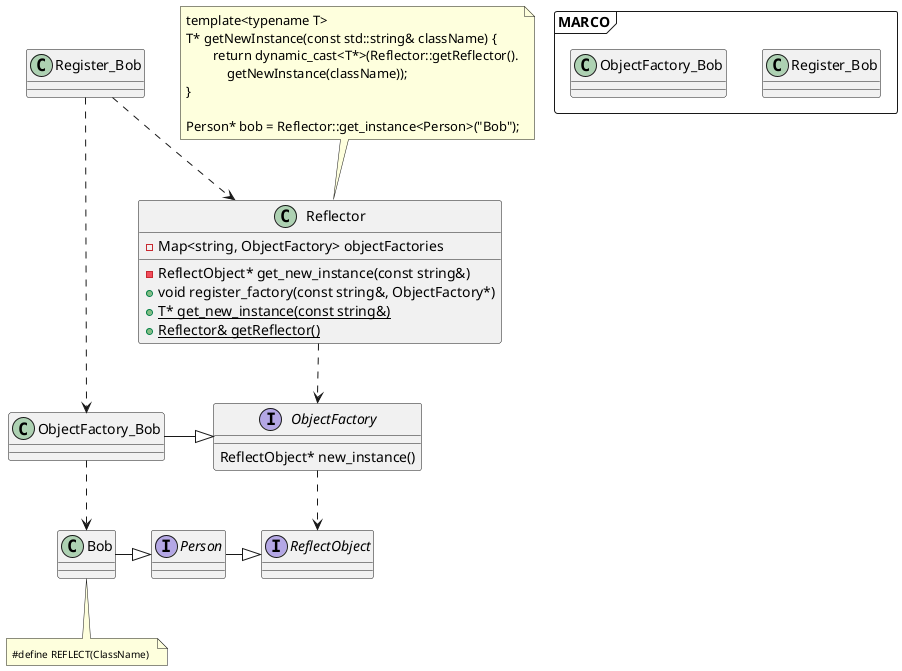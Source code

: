 @startuml Reflector

package "MARCO" <<Frame>> {
    class Register_Bob
    class ObjectFactory_Bob
}

interface ReflectObject {

}

interface Person {

}
Person -|> ReflectObject

class Bob {

}
Bob -|> Person
note bottom of Bob
<size:10>~#define REFLECT(ClassName)</size> 
end note

interface ObjectFactory {
    ReflectObject* new_instance()
}
ObjectFactory ..> ReflectObject

class ObjectFactory_Bob {

}
ObjectFactory_Bob -|> ObjectFactory
ObjectFactory_Bob ..> Bob

class Reflector {
    - Map<string, ObjectFactory> objectFactories
    - ReflectObject* get_new_instance(const string&)
    + void register_factory(const string&, ObjectFactory*)
    + {static} T* get_new_instance(const string&)
    + {static} Reflector& getReflector()
}
Reflector ..> ObjectFactory
note top of Reflector
template<typename T>
T* getNewInstance(const std::string& className) {
	return dynamic_cast<T*>(Reflector::getReflector().
            getNewInstance(className));
}

Person* bob = Reflector::get_instance<Person>("Bob");
end note

class Register_Bob {

}
Register_Bob ..> Reflector
Register_Bob ..> ObjectFactory_Bob

@enduml
